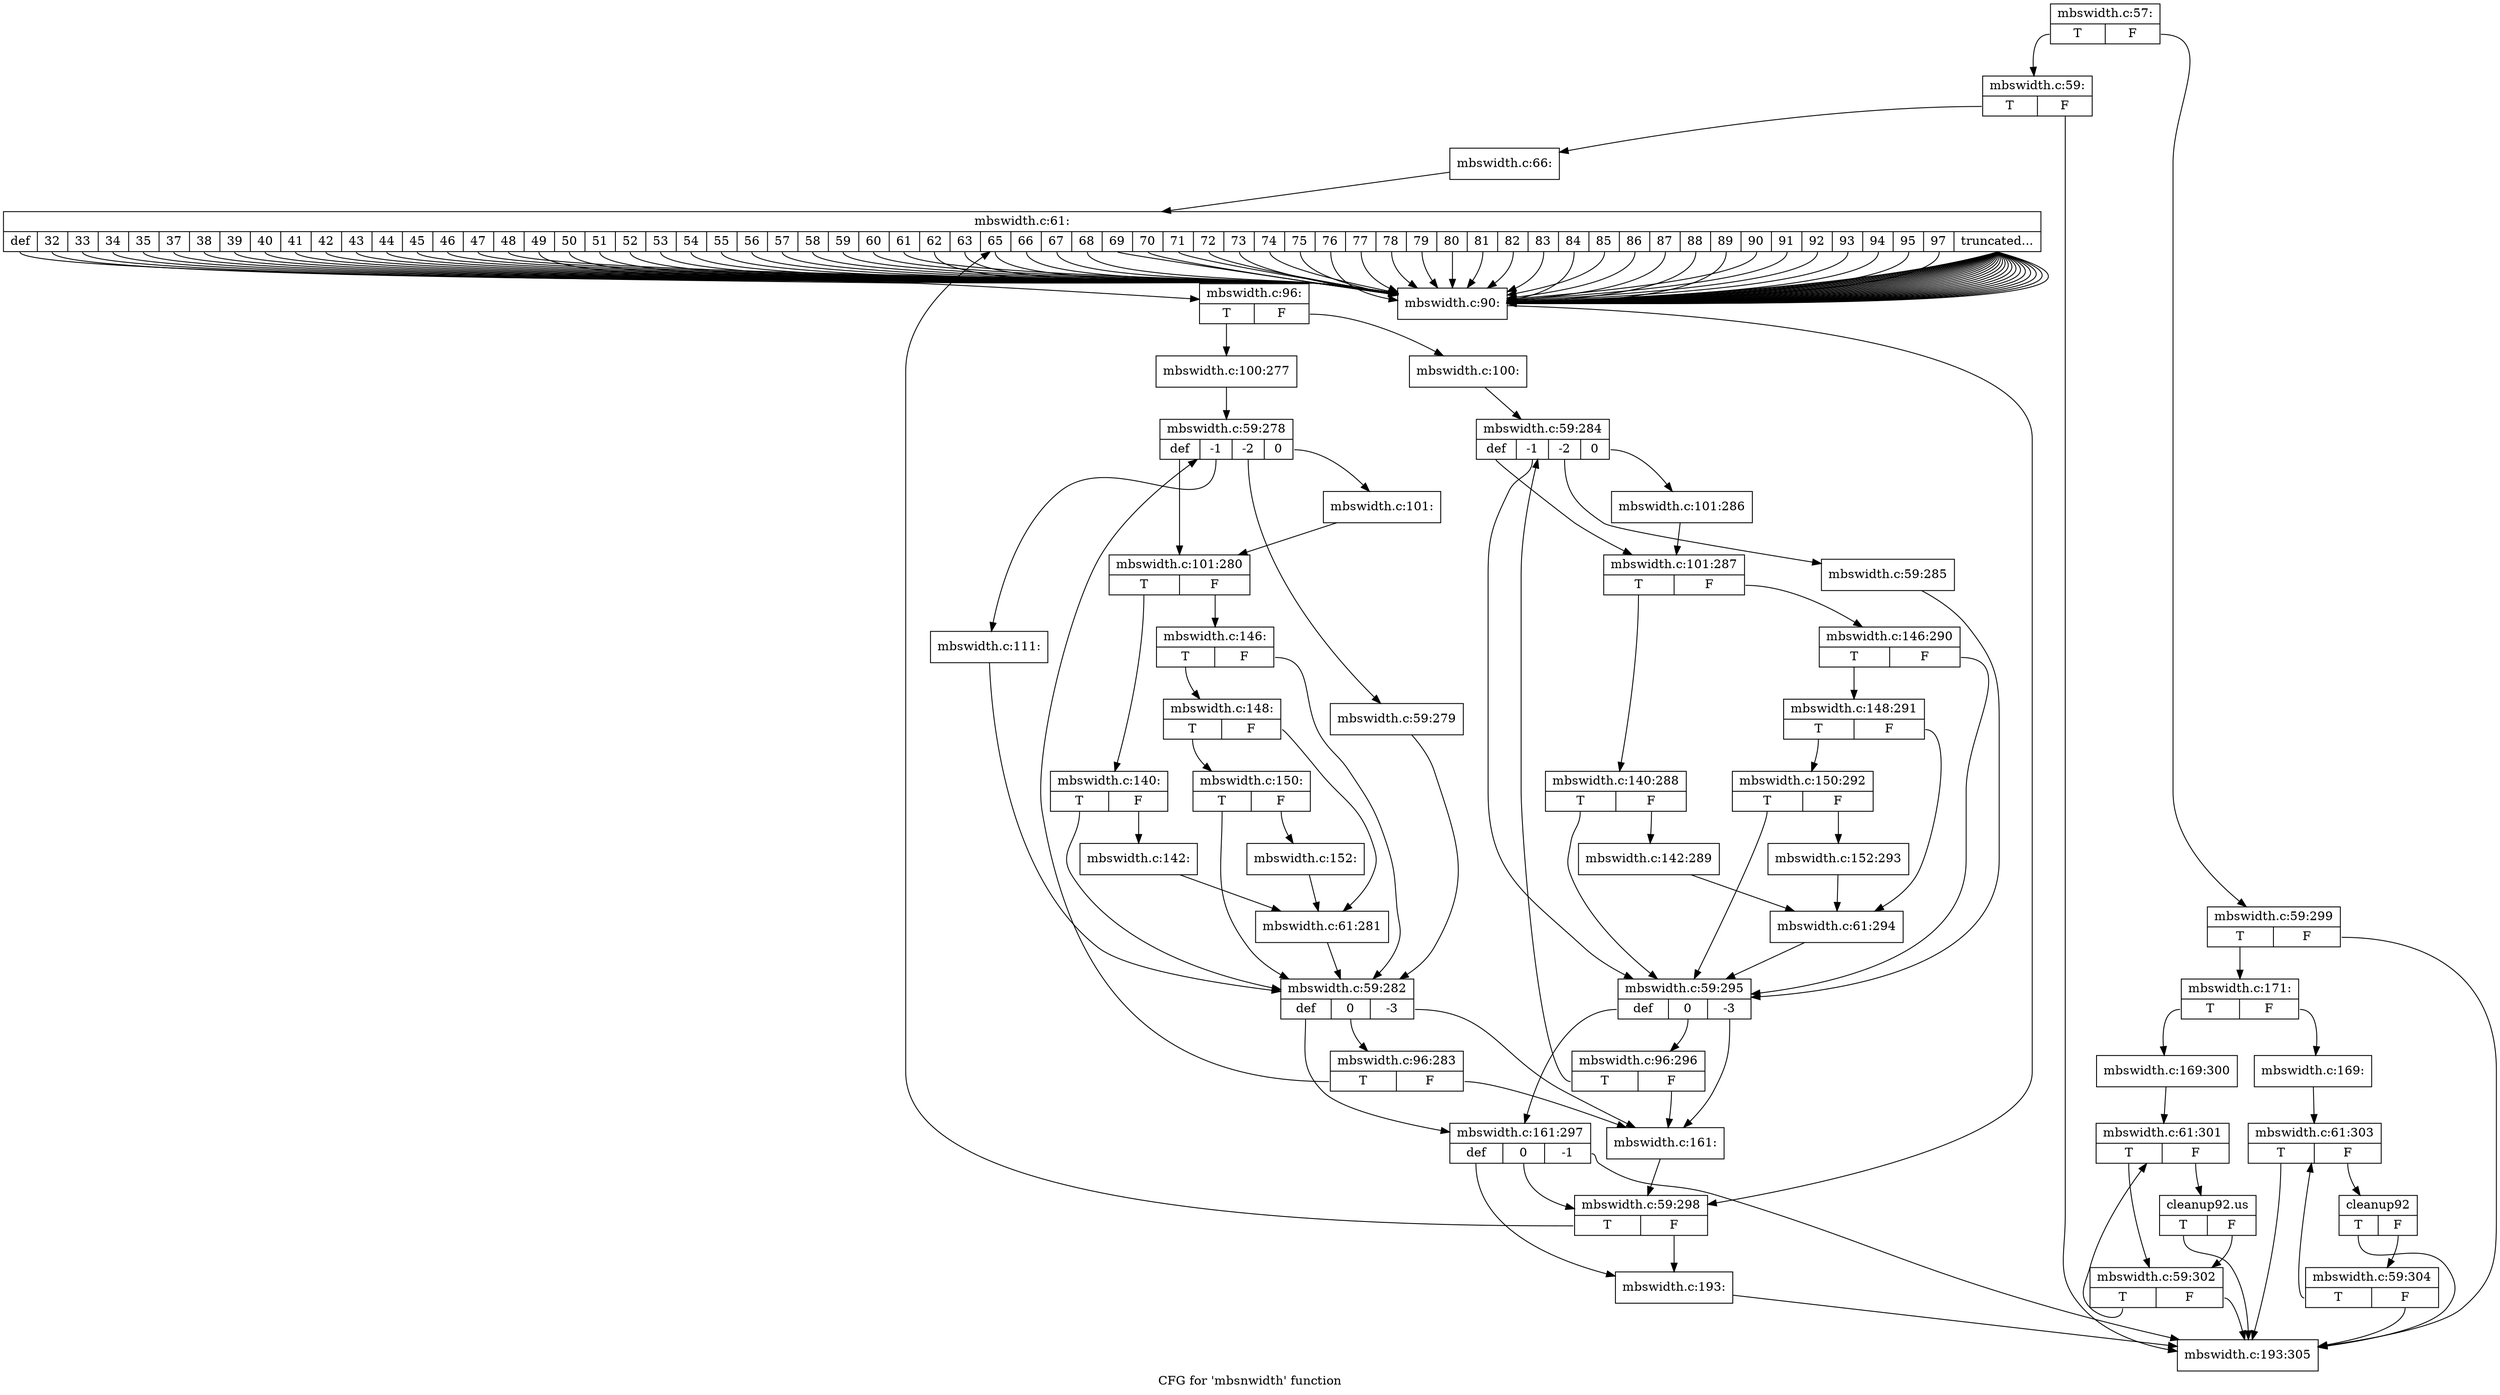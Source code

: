 digraph "CFG for 'mbsnwidth' function" {
	label="CFG for 'mbsnwidth' function";

	Node0xc784000 [shape=record,label="{mbswidth.c:57:|{<s0>T|<s1>F}}"];
	Node0xc784000:s0 -> Node0xc888b80;
	Node0xc784000:s1 -> Node0xc888bd0;
	Node0xc888b80 [shape=record,label="{mbswidth.c:59:|{<s0>T|<s1>F}}"];
	Node0xc888b80:s0 -> Node0xc949190;
	Node0xc888b80:s1 -> Node0xc895760;
	Node0xc949190 [shape=record,label="{mbswidth.c:66:}"];
	Node0xc949190 -> Node0xc888ef0;
	Node0xc888ef0 [shape=record,label="{mbswidth.c:61:|{<s0>def|<s1>32|<s2>33|<s3>34|<s4>35|<s5>37|<s6>38|<s7>39|<s8>40|<s9>41|<s10>42|<s11>43|<s12>44|<s13>45|<s14>46|<s15>47|<s16>48|<s17>49|<s18>50|<s19>51|<s20>52|<s21>53|<s22>54|<s23>55|<s24>56|<s25>57|<s26>58|<s27>59|<s28>60|<s29>61|<s30>62|<s31>63|<s32>65|<s33>66|<s34>67|<s35>68|<s36>69|<s37>70|<s38>71|<s39>72|<s40>73|<s41>74|<s42>75|<s43>76|<s44>77|<s45>78|<s46>79|<s47>80|<s48>81|<s49>82|<s50>83|<s51>84|<s52>85|<s53>86|<s54>87|<s55>88|<s56>89|<s57>90|<s58>91|<s59>92|<s60>93|<s61>94|<s62>95|<s63>97|<s64>truncated...}}"];
	Node0xc888ef0:s0 -> Node0xc8898e0;
	Node0xc888ef0:s1 -> Node0xc889c70;
	Node0xc888ef0:s2 -> Node0xc889c70;
	Node0xc888ef0:s3 -> Node0xc889c70;
	Node0xc888ef0:s4 -> Node0xc889c70;
	Node0xc888ef0:s5 -> Node0xc889c70;
	Node0xc888ef0:s6 -> Node0xc889c70;
	Node0xc888ef0:s7 -> Node0xc889c70;
	Node0xc888ef0:s8 -> Node0xc889c70;
	Node0xc888ef0:s9 -> Node0xc889c70;
	Node0xc888ef0:s10 -> Node0xc889c70;
	Node0xc888ef0:s11 -> Node0xc889c70;
	Node0xc888ef0:s12 -> Node0xc889c70;
	Node0xc888ef0:s13 -> Node0xc889c70;
	Node0xc888ef0:s14 -> Node0xc889c70;
	Node0xc888ef0:s15 -> Node0xc889c70;
	Node0xc888ef0:s16 -> Node0xc889c70;
	Node0xc888ef0:s17 -> Node0xc889c70;
	Node0xc888ef0:s18 -> Node0xc889c70;
	Node0xc888ef0:s19 -> Node0xc889c70;
	Node0xc888ef0:s20 -> Node0xc889c70;
	Node0xc888ef0:s21 -> Node0xc889c70;
	Node0xc888ef0:s22 -> Node0xc889c70;
	Node0xc888ef0:s23 -> Node0xc889c70;
	Node0xc888ef0:s24 -> Node0xc889c70;
	Node0xc888ef0:s25 -> Node0xc889c70;
	Node0xc888ef0:s26 -> Node0xc889c70;
	Node0xc888ef0:s27 -> Node0xc889c70;
	Node0xc888ef0:s28 -> Node0xc889c70;
	Node0xc888ef0:s29 -> Node0xc889c70;
	Node0xc888ef0:s30 -> Node0xc889c70;
	Node0xc888ef0:s31 -> Node0xc889c70;
	Node0xc888ef0:s32 -> Node0xc889c70;
	Node0xc888ef0:s33 -> Node0xc889c70;
	Node0xc888ef0:s34 -> Node0xc889c70;
	Node0xc888ef0:s35 -> Node0xc889c70;
	Node0xc888ef0:s36 -> Node0xc889c70;
	Node0xc888ef0:s37 -> Node0xc889c70;
	Node0xc888ef0:s38 -> Node0xc889c70;
	Node0xc888ef0:s39 -> Node0xc889c70;
	Node0xc888ef0:s40 -> Node0xc889c70;
	Node0xc888ef0:s41 -> Node0xc889c70;
	Node0xc888ef0:s42 -> Node0xc889c70;
	Node0xc888ef0:s43 -> Node0xc889c70;
	Node0xc888ef0:s44 -> Node0xc889c70;
	Node0xc888ef0:s45 -> Node0xc889c70;
	Node0xc888ef0:s46 -> Node0xc889c70;
	Node0xc888ef0:s47 -> Node0xc889c70;
	Node0xc888ef0:s48 -> Node0xc889c70;
	Node0xc888ef0:s49 -> Node0xc889c70;
	Node0xc888ef0:s50 -> Node0xc889c70;
	Node0xc888ef0:s51 -> Node0xc889c70;
	Node0xc888ef0:s52 -> Node0xc889c70;
	Node0xc888ef0:s53 -> Node0xc889c70;
	Node0xc888ef0:s54 -> Node0xc889c70;
	Node0xc888ef0:s55 -> Node0xc889c70;
	Node0xc888ef0:s56 -> Node0xc889c70;
	Node0xc888ef0:s57 -> Node0xc889c70;
	Node0xc888ef0:s58 -> Node0xc889c70;
	Node0xc888ef0:s59 -> Node0xc889c70;
	Node0xc888ef0:s60 -> Node0xc889c70;
	Node0xc888ef0:s61 -> Node0xc889c70;
	Node0xc888ef0:s62 -> Node0xc889c70;
	Node0xc888ef0:s63 -> Node0xc889c70;
	Node0xc888ef0:s64 -> Node0xc889c70;
	Node0xc888ef0:s64 -> Node0xc889c70;
	Node0xc888ef0:s64 -> Node0xc889c70;
	Node0xc888ef0:s64 -> Node0xc889c70;
	Node0xc888ef0:s64 -> Node0xc889c70;
	Node0xc888ef0:s64 -> Node0xc889c70;
	Node0xc888ef0:s64 -> Node0xc889c70;
	Node0xc888ef0:s64 -> Node0xc889c70;
	Node0xc888ef0:s64 -> Node0xc889c70;
	Node0xc888ef0:s64 -> Node0xc889c70;
	Node0xc888ef0:s64 -> Node0xc889c70;
	Node0xc888ef0:s64 -> Node0xc889c70;
	Node0xc888ef0:s64 -> Node0xc889c70;
	Node0xc888ef0:s64 -> Node0xc889c70;
	Node0xc888ef0:s64 -> Node0xc889c70;
	Node0xc888ef0:s64 -> Node0xc889c70;
	Node0xc888ef0:s64 -> Node0xc889c70;
	Node0xc888ef0:s64 -> Node0xc889c70;
	Node0xc888ef0:s64 -> Node0xc889c70;
	Node0xc888ef0:s64 -> Node0xc889c70;
	Node0xc888ef0:s64 -> Node0xc889c70;
	Node0xc888ef0:s64 -> Node0xc889c70;
	Node0xc888ef0:s64 -> Node0xc889c70;
	Node0xc888ef0:s64 -> Node0xc889c70;
	Node0xc888ef0:s64 -> Node0xc889c70;
	Node0xc888ef0:s64 -> Node0xc889c70;
	Node0xc888ef0:s64 -> Node0xc889c70;
	Node0xc888ef0:s64 -> Node0xc889c70;
	Node0xc888ef0:s64 -> Node0xc889c70;
	Node0xc889c70 [shape=record,label="{mbswidth.c:90:}"];
	Node0xc889c70 -> Node0xc889030;
	Node0xc8898e0 [shape=record,label="{mbswidth.c:96:|{<s0>T|<s1>F}}"];
	Node0xc8898e0:s0 -> Node0xc94f2f0;
	Node0xc8898e0:s1 -> Node0xc949b20;
	Node0xc949b20 [shape=record,label="{mbswidth.c:100:}"];
	Node0xc949b20 -> Node0xc890510;
	Node0xc94f2f0 [shape=record,label="{mbswidth.c:100:277}"];
	Node0xc94f2f0 -> Node0xc874a40;
	Node0xc874a40 [shape=record,label="{mbswidth.c:59:278|{<s0>def|<s1>-1|<s2>-2|<s3>0}}"];
	Node0xc874a40:s0 -> Node0xc934380;
	Node0xc874a40:s1 -> Node0xc933fc0;
	Node0xc874a40:s2 -> Node0xc942090;
	Node0xc874a40:s3 -> Node0xc937240;
	Node0xc937240 [shape=record,label="{mbswidth.c:101:}"];
	Node0xc937240 -> Node0xc934380;
	Node0xc942090 [shape=record,label="{mbswidth.c:59:279}"];
	Node0xc942090 -> Node0xc944780;
	Node0xc933fc0 [shape=record,label="{mbswidth.c:111:}"];
	Node0xc933fc0 -> Node0xc944780;
	Node0xc934380 [shape=record,label="{mbswidth.c:101:280|{<s0>T|<s1>F}}"];
	Node0xc934380:s0 -> Node0xc943ee0;
	Node0xc934380:s1 -> Node0xc942620;
	Node0xc942620 [shape=record,label="{mbswidth.c:146:|{<s0>T|<s1>F}}"];
	Node0xc942620:s0 -> Node0xc942730;
	Node0xc942620:s1 -> Node0xc944780;
	Node0xc942730 [shape=record,label="{mbswidth.c:148:|{<s0>T|<s1>F}}"];
	Node0xc942730:s0 -> Node0xc942ac0;
	Node0xc942730:s1 -> Node0xc944360;
	Node0xc942ac0 [shape=record,label="{mbswidth.c:150:|{<s0>T|<s1>F}}"];
	Node0xc942ac0:s0 -> Node0xc944780;
	Node0xc942ac0:s1 -> Node0xc943c90;
	Node0xc943c90 [shape=record,label="{mbswidth.c:152:}"];
	Node0xc943c90 -> Node0xc944360;
	Node0xc943ee0 [shape=record,label="{mbswidth.c:140:|{<s0>T|<s1>F}}"];
	Node0xc943ee0:s0 -> Node0xc944780;
	Node0xc943ee0:s1 -> Node0xc944120;
	Node0xc944120 [shape=record,label="{mbswidth.c:142:}"];
	Node0xc944120 -> Node0xc944360;
	Node0xc944360 [shape=record,label="{mbswidth.c:61:281}"];
	Node0xc944360 -> Node0xc944780;
	Node0xc944780 [shape=record,label="{mbswidth.c:59:282|{<s0>def|<s1>0|<s2>-3}}"];
	Node0xc944780:s0 -> Node0xc8953c0;
	Node0xc944780:s1 -> Node0xc89f010;
	Node0xc944780:s2 -> Node0xc90c770;
	Node0xc89f010 [shape=record,label="{mbswidth.c:96:283|{<s0>T|<s1>F}}"];
	Node0xc89f010:s0 -> Node0xc874a40;
	Node0xc89f010:s1 -> Node0xc90c770;
	Node0xc890510 [shape=record,label="{mbswidth.c:59:284|{<s0>def|<s1>-1|<s2>-2|<s3>0}}"];
	Node0xc890510:s0 -> Node0xc896d10;
	Node0xc890510:s1 -> Node0xc894e70;
	Node0xc890510:s2 -> Node0xc8946b0;
	Node0xc890510:s3 -> Node0xc895de0;
	Node0xc8946b0 [shape=record,label="{mbswidth.c:59:285}"];
	Node0xc8946b0 -> Node0xc894e70;
	Node0xc895de0 [shape=record,label="{mbswidth.c:101:286}"];
	Node0xc895de0 -> Node0xc896d10;
	Node0xc896d10 [shape=record,label="{mbswidth.c:101:287|{<s0>T|<s1>F}}"];
	Node0xc896d10:s0 -> Node0xc897ba0;
	Node0xc896d10:s1 -> Node0xc897c40;
	Node0xc897ba0 [shape=record,label="{mbswidth.c:140:288|{<s0>T|<s1>F}}"];
	Node0xc897ba0:s0 -> Node0xc894e70;
	Node0xc897ba0:s1 -> Node0xc897ff0;
	Node0xc897ff0 [shape=record,label="{mbswidth.c:142:289}"];
	Node0xc897ff0 -> Node0xc897bf0;
	Node0xc897c40 [shape=record,label="{mbswidth.c:146:290|{<s0>T|<s1>F}}"];
	Node0xc897c40:s0 -> Node0xc879ec0;
	Node0xc897c40:s1 -> Node0xc894e70;
	Node0xc879ec0 [shape=record,label="{mbswidth.c:148:291|{<s0>T|<s1>F}}"];
	Node0xc879ec0:s0 -> Node0xc87a380;
	Node0xc879ec0:s1 -> Node0xc897bf0;
	Node0xc87a380 [shape=record,label="{mbswidth.c:150:292|{<s0>T|<s1>F}}"];
	Node0xc87a380:s0 -> Node0xc894e70;
	Node0xc87a380:s1 -> Node0xc87a7c0;
	Node0xc87a7c0 [shape=record,label="{mbswidth.c:152:293}"];
	Node0xc87a7c0 -> Node0xc897bf0;
	Node0xc897bf0 [shape=record,label="{mbswidth.c:61:294}"];
	Node0xc897bf0 -> Node0xc894e70;
	Node0xc894e70 [shape=record,label="{mbswidth.c:59:295|{<s0>def|<s1>0|<s2>-3}}"];
	Node0xc894e70:s0 -> Node0xc8953c0;
	Node0xc894e70:s1 -> Node0xc8904a0;
	Node0xc894e70:s2 -> Node0xc90c770;
	Node0xc8904a0 [shape=record,label="{mbswidth.c:96:296|{<s0>T|<s1>F}}"];
	Node0xc8904a0:s0 -> Node0xc890510;
	Node0xc8904a0:s1 -> Node0xc90c770;
	Node0xc90c770 [shape=record,label="{mbswidth.c:161:}"];
	Node0xc90c770 -> Node0xc889030;
	Node0xc8953c0 [shape=record,label="{mbswidth.c:161:297|{<s0>def|<s1>0|<s2>-1}}"];
	Node0xc8953c0:s0 -> Node0xc90daf0;
	Node0xc8953c0:s1 -> Node0xc889030;
	Node0xc8953c0:s2 -> Node0xc895760;
	Node0xc889030 [shape=record,label="{mbswidth.c:59:298|{<s0>T|<s1>F}}"];
	Node0xc889030:s0 -> Node0xc888ef0;
	Node0xc889030:s1 -> Node0xc90daf0;
	Node0xc888bd0 [shape=record,label="{mbswidth.c:59:299|{<s0>T|<s1>F}}"];
	Node0xc888bd0:s0 -> Node0xc886050;
	Node0xc888bd0:s1 -> Node0xc895760;
	Node0xc886050 [shape=record,label="{mbswidth.c:171:|{<s0>T|<s1>F}}"];
	Node0xc886050:s0 -> Node0xc951340;
	Node0xc886050:s1 -> Node0xc949430;
	Node0xc949430 [shape=record,label="{mbswidth.c:169:}"];
	Node0xc949430 -> Node0xc89e430;
	Node0xc951340 [shape=record,label="{mbswidth.c:169:300}"];
	Node0xc951340 -> Node0xc93f7f0;
	Node0xc93f7f0 [shape=record,label="{mbswidth.c:61:301|{<s0>T|<s1>F}}"];
	Node0xc93f7f0:s0 -> Node0xc951560;
	Node0xc93f7f0:s1 -> Node0xc951180;
	Node0xc951180 [shape=record,label="{cleanup92.us|{<s0>T|<s1>F}}"];
	Node0xc951180:s0 -> Node0xc895760;
	Node0xc951180:s1 -> Node0xc951560;
	Node0xc951560 [shape=record,label="{mbswidth.c:59:302|{<s0>T|<s1>F}}"];
	Node0xc951560:s0 -> Node0xc93f7f0;
	Node0xc951560:s1 -> Node0xc895760;
	Node0xc89e430 [shape=record,label="{mbswidth.c:61:303|{<s0>T|<s1>F}}"];
	Node0xc89e430:s0 -> Node0xc895760;
	Node0xc89e430:s1 -> Node0xc8a3330;
	Node0xc8a3330 [shape=record,label="{cleanup92|{<s0>T|<s1>F}}"];
	Node0xc8a3330:s0 -> Node0xc895760;
	Node0xc8a3330:s1 -> Node0xc8a3980;
	Node0xc8a3980 [shape=record,label="{mbswidth.c:59:304|{<s0>T|<s1>F}}"];
	Node0xc8a3980:s0 -> Node0xc89e430;
	Node0xc8a3980:s1 -> Node0xc895760;
	Node0xc90daf0 [shape=record,label="{mbswidth.c:193:}"];
	Node0xc90daf0 -> Node0xc895760;
	Node0xc895760 [shape=record,label="{mbswidth.c:193:305}"];
}
